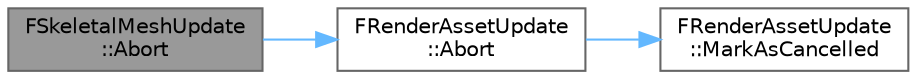 digraph "FSkeletalMeshUpdate::Abort"
{
 // INTERACTIVE_SVG=YES
 // LATEX_PDF_SIZE
  bgcolor="transparent";
  edge [fontname=Helvetica,fontsize=10,labelfontname=Helvetica,labelfontsize=10];
  node [fontname=Helvetica,fontsize=10,shape=box,height=0.2,width=0.4];
  rankdir="LR";
  Node1 [id="Node000001",label="FSkeletalMeshUpdate\l::Abort",height=0.2,width=0.4,color="gray40", fillcolor="grey60", style="filled", fontcolor="black",tooltip="Cancel the current update."];
  Node1 -> Node2 [id="edge1_Node000001_Node000002",color="steelblue1",style="solid",tooltip=" "];
  Node2 [id="Node000002",label="FRenderAssetUpdate\l::Abort",height=0.2,width=0.4,color="grey40", fillcolor="white", style="filled",URL="$d2/d05/classFRenderAssetUpdate.html#a1b96cd6730741e93aa7938713e8c915f",tooltip="Cancel the current update."];
  Node2 -> Node3 [id="edge2_Node000002_Node000003",color="steelblue1",style="solid",tooltip=" "];
  Node3 [id="Node000003",label="FRenderAssetUpdate\l::MarkAsCancelled",height=0.2,width=0.4,color="grey40", fillcolor="white", style="filled",URL="$d2/d05/classFRenderAssetUpdate.html#afd4d330f42a18809236abd95da16e404",tooltip="Set the task state as cancelled."];
}
